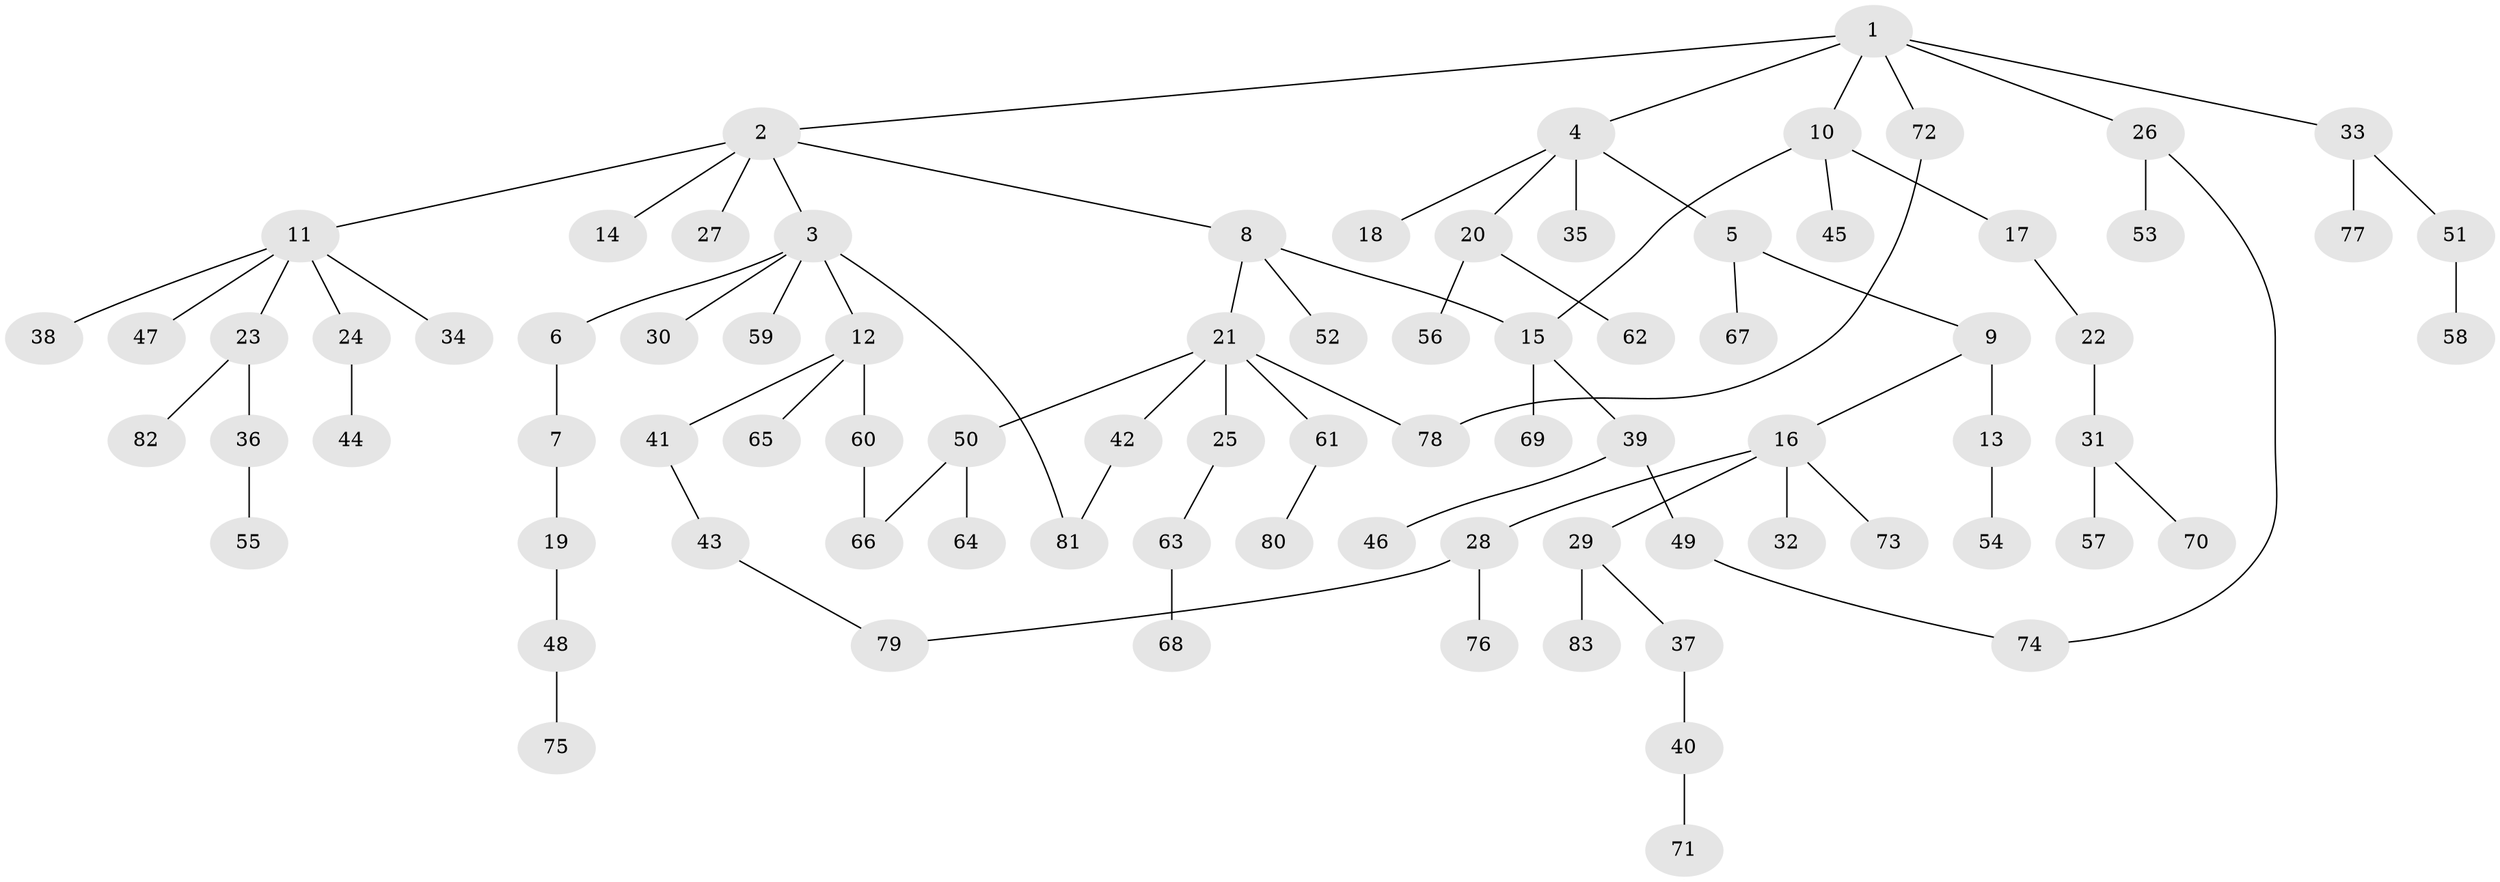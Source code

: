 // Generated by graph-tools (version 1.1) at 2025/49/03/09/25 03:49:26]
// undirected, 83 vertices, 88 edges
graph export_dot {
graph [start="1"]
  node [color=gray90,style=filled];
  1;
  2;
  3;
  4;
  5;
  6;
  7;
  8;
  9;
  10;
  11;
  12;
  13;
  14;
  15;
  16;
  17;
  18;
  19;
  20;
  21;
  22;
  23;
  24;
  25;
  26;
  27;
  28;
  29;
  30;
  31;
  32;
  33;
  34;
  35;
  36;
  37;
  38;
  39;
  40;
  41;
  42;
  43;
  44;
  45;
  46;
  47;
  48;
  49;
  50;
  51;
  52;
  53;
  54;
  55;
  56;
  57;
  58;
  59;
  60;
  61;
  62;
  63;
  64;
  65;
  66;
  67;
  68;
  69;
  70;
  71;
  72;
  73;
  74;
  75;
  76;
  77;
  78;
  79;
  80;
  81;
  82;
  83;
  1 -- 2;
  1 -- 4;
  1 -- 10;
  1 -- 26;
  1 -- 33;
  1 -- 72;
  2 -- 3;
  2 -- 8;
  2 -- 11;
  2 -- 14;
  2 -- 27;
  3 -- 6;
  3 -- 12;
  3 -- 30;
  3 -- 59;
  3 -- 81;
  4 -- 5;
  4 -- 18;
  4 -- 20;
  4 -- 35;
  5 -- 9;
  5 -- 67;
  6 -- 7;
  7 -- 19;
  8 -- 21;
  8 -- 52;
  8 -- 15;
  9 -- 13;
  9 -- 16;
  10 -- 15;
  10 -- 17;
  10 -- 45;
  11 -- 23;
  11 -- 24;
  11 -- 34;
  11 -- 38;
  11 -- 47;
  12 -- 41;
  12 -- 60;
  12 -- 65;
  13 -- 54;
  15 -- 39;
  15 -- 69;
  16 -- 28;
  16 -- 29;
  16 -- 32;
  16 -- 73;
  17 -- 22;
  19 -- 48;
  20 -- 56;
  20 -- 62;
  21 -- 25;
  21 -- 42;
  21 -- 50;
  21 -- 61;
  21 -- 78;
  22 -- 31;
  23 -- 36;
  23 -- 82;
  24 -- 44;
  25 -- 63;
  26 -- 53;
  26 -- 74;
  28 -- 76;
  28 -- 79;
  29 -- 37;
  29 -- 83;
  31 -- 57;
  31 -- 70;
  33 -- 51;
  33 -- 77;
  36 -- 55;
  37 -- 40;
  39 -- 46;
  39 -- 49;
  40 -- 71;
  41 -- 43;
  42 -- 81;
  43 -- 79;
  48 -- 75;
  49 -- 74;
  50 -- 64;
  50 -- 66;
  51 -- 58;
  60 -- 66;
  61 -- 80;
  63 -- 68;
  72 -- 78;
}
